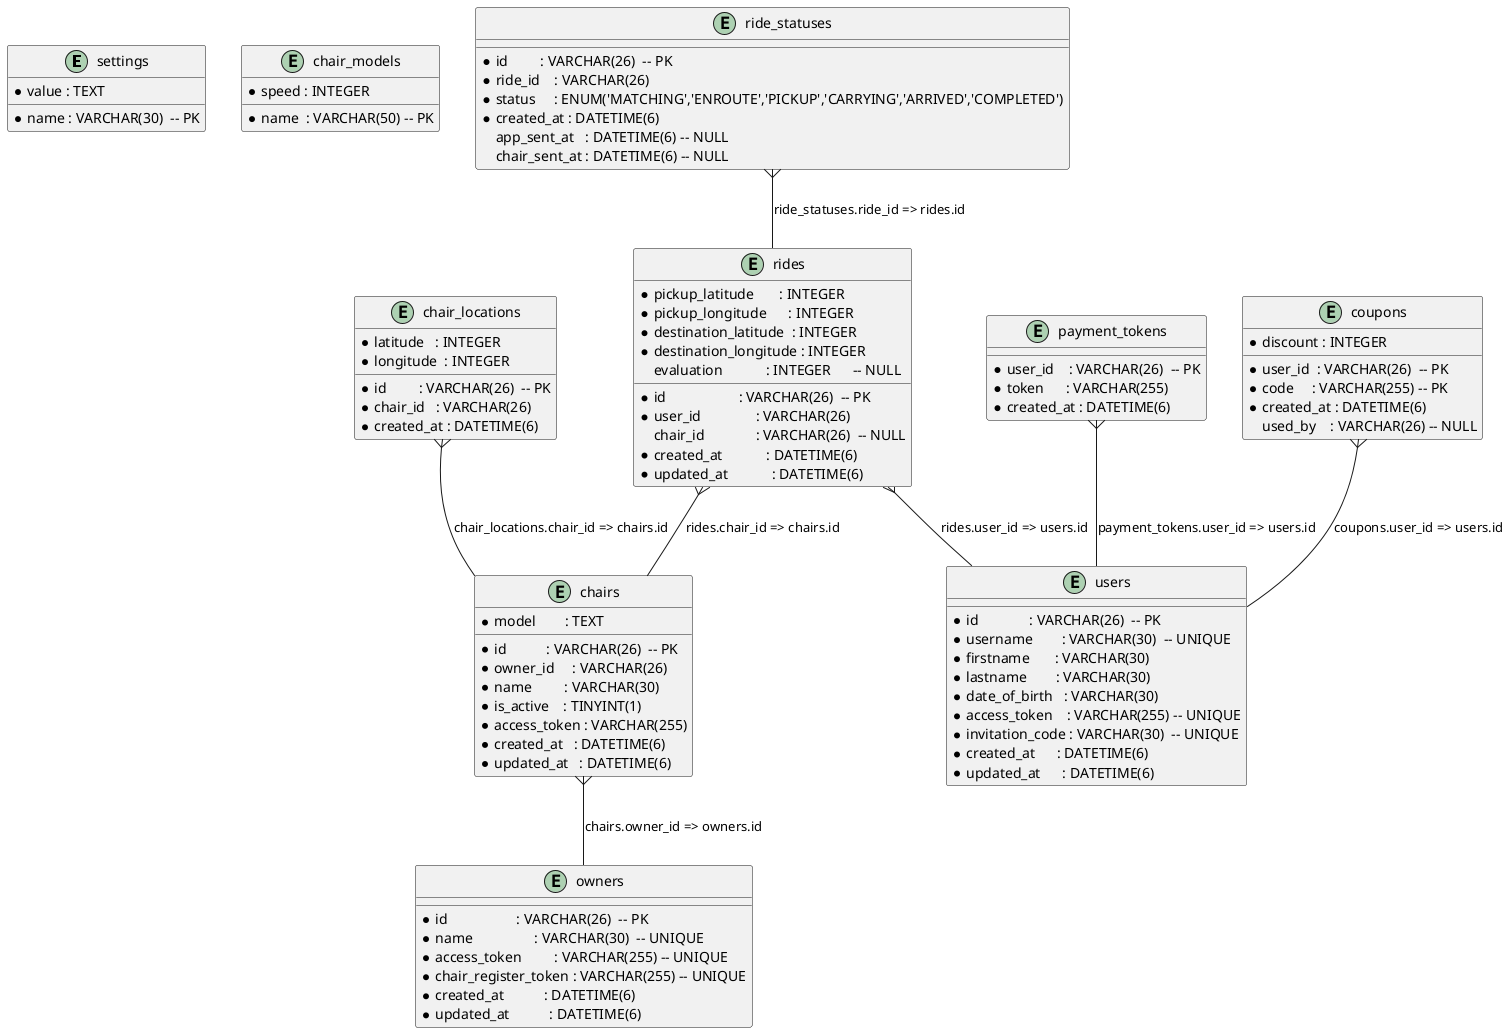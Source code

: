 @startuml

' settings
entity "settings" as settings {
  *name : VARCHAR(30)  -- PK
  *value : TEXT
}

' chair_models
entity "chair_models" as chair_models {
  *name  : VARCHAR(50) -- PK
  *speed : INTEGER
}

' chairs
entity "chairs" as chairs {
  *id           : VARCHAR(26)  -- PK
  *owner_id     : VARCHAR(26)
  *name         : VARCHAR(30)
  *model        : TEXT
  *is_active    : TINYINT(1)
  *access_token : VARCHAR(255)
  *created_at   : DATETIME(6)
  *updated_at   : DATETIME(6)
}

' chair_locations
entity "chair_locations" as chair_locations {
  *id         : VARCHAR(26)  -- PK
  *chair_id   : VARCHAR(26)
  *latitude   : INTEGER
  *longitude  : INTEGER
  *created_at : DATETIME(6)
}

' users
entity "users" as users {
  *id              : VARCHAR(26)  -- PK
  *username        : VARCHAR(30)  -- UNIQUE
  *firstname       : VARCHAR(30)
  *lastname        : VARCHAR(30)
  *date_of_birth   : VARCHAR(30)
  *access_token    : VARCHAR(255) -- UNIQUE
  *invitation_code : VARCHAR(30)  -- UNIQUE
  *created_at      : DATETIME(6)
  *updated_at      : DATETIME(6)
}

' payment_tokens
entity "payment_tokens" as payment_tokens {
  *user_id    : VARCHAR(26)  -- PK
  *token      : VARCHAR(255)
  *created_at : DATETIME(6)
}

' rides
entity "rides" as rides {
  *id                    : VARCHAR(26)  -- PK
  *user_id               : VARCHAR(26)
   chair_id              : VARCHAR(26)  -- NULL
  *pickup_latitude       : INTEGER
  *pickup_longitude      : INTEGER
  *destination_latitude  : INTEGER
  *destination_longitude : INTEGER
   evaluation            : INTEGER      -- NULL
  *created_at            : DATETIME(6)
  *updated_at            : DATETIME(6)
}

' ride_statuses
entity "ride_statuses" as ride_statuses {
  *id         : VARCHAR(26)  -- PK
  *ride_id    : VARCHAR(26)
  *status     : ENUM('MATCHING','ENROUTE','PICKUP','CARRYING','ARRIVED','COMPLETED')
  *created_at : DATETIME(6)
   app_sent_at   : DATETIME(6) -- NULL
   chair_sent_at : DATETIME(6) -- NULL
}

' owners
entity "owners" as owners {
  *id                   : VARCHAR(26)  -- PK
  *name                 : VARCHAR(30)  -- UNIQUE
  *access_token         : VARCHAR(255) -- UNIQUE
  *chair_register_token : VARCHAR(255) -- UNIQUE
  *created_at           : DATETIME(6)
  *updated_at           : DATETIME(6)
}

' coupons
entity "coupons" as coupons {
  *user_id  : VARCHAR(26)  -- PK
  *code     : VARCHAR(255) -- PK
  *discount : INTEGER
  *created_at : DATETIME(6)
   used_by    : VARCHAR(26) -- NULL
}

' リレーション (xxx_idカラムのみ)
chairs       }-- owners         : "chairs.owner_id => owners.id"
chair_locations }-- chairs      : "chair_locations.chair_id => chairs.id"
payment_tokens }-- users        : "payment_tokens.user_id => users.id"
rides        }-- users         : "rides.user_id => users.id"
rides        }-- chairs        : "rides.chair_id => chairs.id"
ride_statuses }-- rides        : "ride_statuses.ride_id => rides.id"
coupons      }-- users         : "coupons.user_id => users.id"

@enduml
